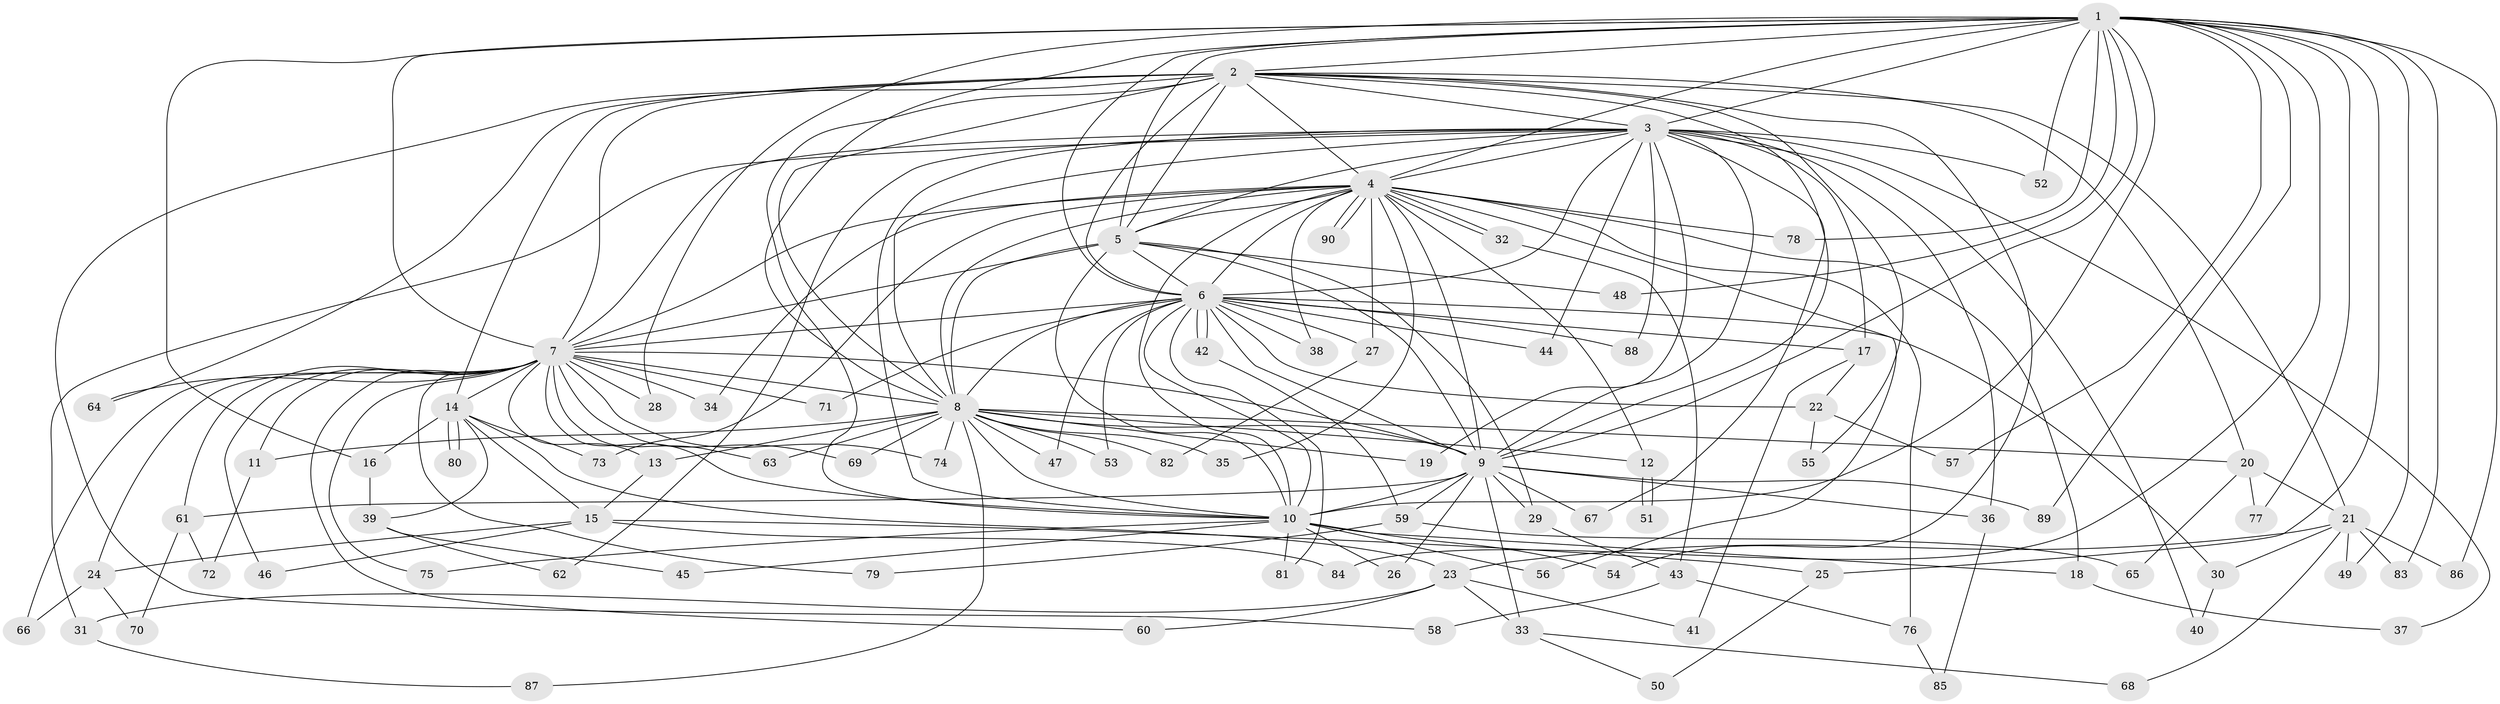 // coarse degree distribution, {21: 0.044444444444444446, 2: 0.5333333333333333, 4: 0.022222222222222223, 1: 0.2222222222222222, 13: 0.022222222222222223, 8: 0.022222222222222223, 7: 0.022222222222222223, 3: 0.06666666666666667, 9: 0.022222222222222223, 16: 0.022222222222222223}
// Generated by graph-tools (version 1.1) at 2025/49/03/04/25 21:49:49]
// undirected, 90 vertices, 205 edges
graph export_dot {
graph [start="1"]
  node [color=gray90,style=filled];
  1;
  2;
  3;
  4;
  5;
  6;
  7;
  8;
  9;
  10;
  11;
  12;
  13;
  14;
  15;
  16;
  17;
  18;
  19;
  20;
  21;
  22;
  23;
  24;
  25;
  26;
  27;
  28;
  29;
  30;
  31;
  32;
  33;
  34;
  35;
  36;
  37;
  38;
  39;
  40;
  41;
  42;
  43;
  44;
  45;
  46;
  47;
  48;
  49;
  50;
  51;
  52;
  53;
  54;
  55;
  56;
  57;
  58;
  59;
  60;
  61;
  62;
  63;
  64;
  65;
  66;
  67;
  68;
  69;
  70;
  71;
  72;
  73;
  74;
  75;
  76;
  77;
  78;
  79;
  80;
  81;
  82;
  83;
  84;
  85;
  86;
  87;
  88;
  89;
  90;
  1 -- 2;
  1 -- 3;
  1 -- 4;
  1 -- 5;
  1 -- 6;
  1 -- 7;
  1 -- 8;
  1 -- 9;
  1 -- 10;
  1 -- 16;
  1 -- 25;
  1 -- 28;
  1 -- 48;
  1 -- 49;
  1 -- 52;
  1 -- 57;
  1 -- 77;
  1 -- 78;
  1 -- 83;
  1 -- 84;
  1 -- 86;
  1 -- 89;
  2 -- 3;
  2 -- 4;
  2 -- 5;
  2 -- 6;
  2 -- 7;
  2 -- 8;
  2 -- 9;
  2 -- 10;
  2 -- 14;
  2 -- 20;
  2 -- 21;
  2 -- 54;
  2 -- 55;
  2 -- 58;
  2 -- 64;
  3 -- 4;
  3 -- 5;
  3 -- 6;
  3 -- 7;
  3 -- 8;
  3 -- 9;
  3 -- 10;
  3 -- 17;
  3 -- 19;
  3 -- 31;
  3 -- 36;
  3 -- 37;
  3 -- 40;
  3 -- 44;
  3 -- 52;
  3 -- 62;
  3 -- 67;
  3 -- 88;
  4 -- 5;
  4 -- 6;
  4 -- 7;
  4 -- 8;
  4 -- 9;
  4 -- 10;
  4 -- 12;
  4 -- 18;
  4 -- 27;
  4 -- 32;
  4 -- 32;
  4 -- 34;
  4 -- 35;
  4 -- 38;
  4 -- 56;
  4 -- 73;
  4 -- 76;
  4 -- 78;
  4 -- 90;
  4 -- 90;
  5 -- 6;
  5 -- 7;
  5 -- 8;
  5 -- 9;
  5 -- 10;
  5 -- 29;
  5 -- 48;
  6 -- 7;
  6 -- 8;
  6 -- 9;
  6 -- 10;
  6 -- 17;
  6 -- 22;
  6 -- 27;
  6 -- 30;
  6 -- 38;
  6 -- 42;
  6 -- 42;
  6 -- 44;
  6 -- 47;
  6 -- 53;
  6 -- 71;
  6 -- 81;
  6 -- 88;
  7 -- 8;
  7 -- 9;
  7 -- 10;
  7 -- 11;
  7 -- 13;
  7 -- 14;
  7 -- 24;
  7 -- 28;
  7 -- 34;
  7 -- 46;
  7 -- 60;
  7 -- 61;
  7 -- 63;
  7 -- 64;
  7 -- 66;
  7 -- 69;
  7 -- 71;
  7 -- 74;
  7 -- 75;
  7 -- 79;
  8 -- 9;
  8 -- 10;
  8 -- 11;
  8 -- 12;
  8 -- 13;
  8 -- 19;
  8 -- 20;
  8 -- 35;
  8 -- 47;
  8 -- 53;
  8 -- 63;
  8 -- 69;
  8 -- 74;
  8 -- 82;
  8 -- 87;
  9 -- 10;
  9 -- 26;
  9 -- 29;
  9 -- 33;
  9 -- 36;
  9 -- 59;
  9 -- 61;
  9 -- 67;
  9 -- 89;
  10 -- 18;
  10 -- 26;
  10 -- 45;
  10 -- 54;
  10 -- 56;
  10 -- 75;
  10 -- 81;
  11 -- 72;
  12 -- 51;
  12 -- 51;
  13 -- 15;
  14 -- 15;
  14 -- 16;
  14 -- 23;
  14 -- 39;
  14 -- 73;
  14 -- 80;
  14 -- 80;
  15 -- 24;
  15 -- 25;
  15 -- 46;
  15 -- 84;
  16 -- 39;
  17 -- 22;
  17 -- 41;
  18 -- 37;
  20 -- 21;
  20 -- 65;
  20 -- 77;
  21 -- 23;
  21 -- 30;
  21 -- 49;
  21 -- 68;
  21 -- 83;
  21 -- 86;
  22 -- 55;
  22 -- 57;
  23 -- 31;
  23 -- 33;
  23 -- 41;
  23 -- 60;
  24 -- 66;
  24 -- 70;
  25 -- 50;
  27 -- 82;
  29 -- 43;
  30 -- 40;
  31 -- 87;
  32 -- 43;
  33 -- 50;
  33 -- 68;
  36 -- 85;
  39 -- 45;
  39 -- 62;
  42 -- 59;
  43 -- 58;
  43 -- 76;
  59 -- 65;
  59 -- 79;
  61 -- 70;
  61 -- 72;
  76 -- 85;
}
